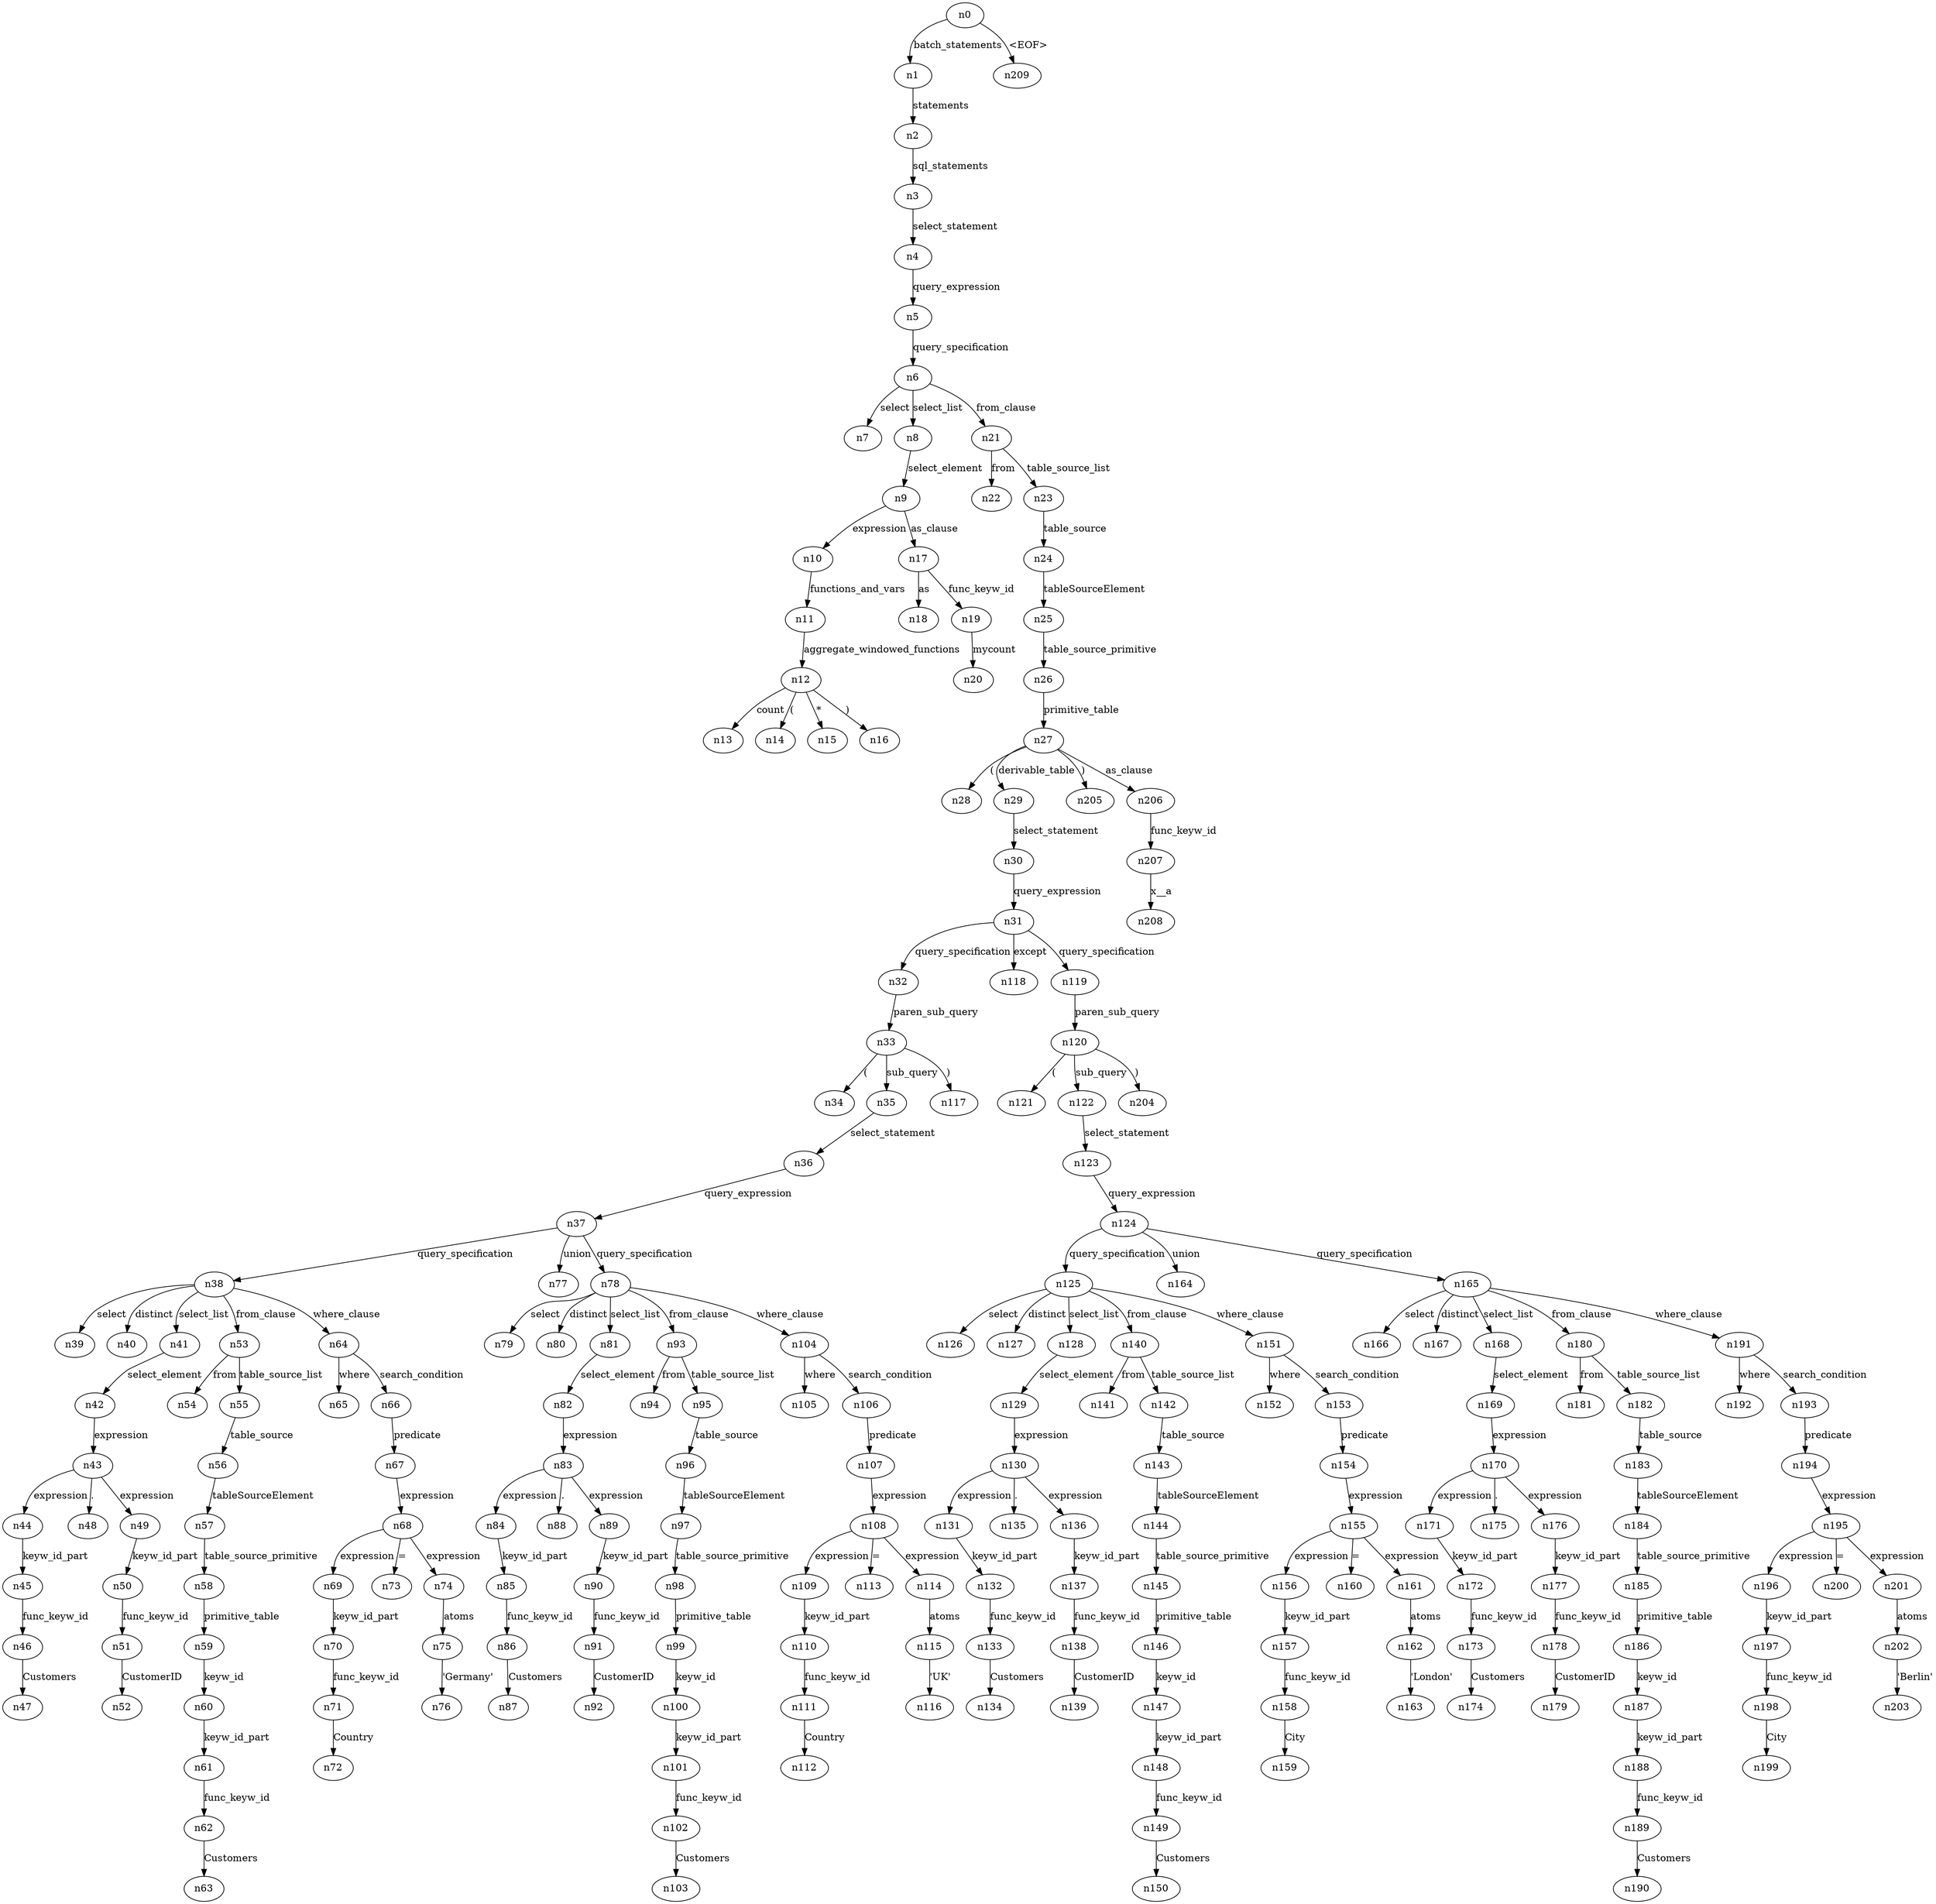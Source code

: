 digraph ParseTree {
  n0 -> n1 [label="batch_statements"];
  n1 -> n2 [label="statements"];
  n2 -> n3 [label="sql_statements"];
  n3 -> n4 [label="select_statement"];
  n4 -> n5 [label="query_expression"];
  n5 -> n6 [label="query_specification"];
  n6 -> n7 [label="select"];
  n6 -> n8 [label="select_list"];
  n8 -> n9 [label="select_element"];
  n9 -> n10 [label="expression"];
  n10 -> n11 [label="functions_and_vars"];
  n11 -> n12 [label="aggregate_windowed_functions"];
  n12 -> n13 [label="count"];
  n12 -> n14 [label="("];
  n12 -> n15 [label="*"];
  n12 -> n16 [label=")"];
  n9 -> n17 [label="as_clause"];
  n17 -> n18 [label="as"];
  n17 -> n19 [label="func_keyw_id"];
  n19 -> n20 [label="mycount"];
  n6 -> n21 [label="from_clause"];
  n21 -> n22 [label="from"];
  n21 -> n23 [label="table_source_list"];
  n23 -> n24 [label="table_source"];
  n24 -> n25 [label="tableSourceElement"];
  n25 -> n26 [label="table_source_primitive"];
  n26 -> n27 [label="primitive_table"];
  n27 -> n28 [label="("];
  n27 -> n29 [label="derivable_table"];
  n29 -> n30 [label="select_statement"];
  n30 -> n31 [label="query_expression"];
  n31 -> n32 [label="query_specification"];
  n32 -> n33 [label="paren_sub_query"];
  n33 -> n34 [label="("];
  n33 -> n35 [label="sub_query"];
  n35 -> n36 [label="select_statement"];
  n36 -> n37 [label="query_expression"];
  n37 -> n38 [label="query_specification"];
  n38 -> n39 [label="select"];
  n38 -> n40 [label="distinct"];
  n38 -> n41 [label="select_list"];
  n41 -> n42 [label="select_element"];
  n42 -> n43 [label="expression"];
  n43 -> n44 [label="expression"];
  n44 -> n45 [label="keyw_id_part"];
  n45 -> n46 [label="func_keyw_id"];
  n46 -> n47 [label="Customers"];
  n43 -> n48 [label="."];
  n43 -> n49 [label="expression"];
  n49 -> n50 [label="keyw_id_part"];
  n50 -> n51 [label="func_keyw_id"];
  n51 -> n52 [label="CustomerID"];
  n38 -> n53 [label="from_clause"];
  n53 -> n54 [label="from"];
  n53 -> n55 [label="table_source_list"];
  n55 -> n56 [label="table_source"];
  n56 -> n57 [label="tableSourceElement"];
  n57 -> n58 [label="table_source_primitive"];
  n58 -> n59 [label="primitive_table"];
  n59 -> n60 [label="keyw_id"];
  n60 -> n61 [label="keyw_id_part"];
  n61 -> n62 [label="func_keyw_id"];
  n62 -> n63 [label="Customers"];
  n38 -> n64 [label="where_clause"];
  n64 -> n65 [label="where"];
  n64 -> n66 [label="search_condition"];
  n66 -> n67 [label="predicate"];
  n67 -> n68 [label="expression"];
  n68 -> n69 [label="expression"];
  n69 -> n70 [label="keyw_id_part"];
  n70 -> n71 [label="func_keyw_id"];
  n71 -> n72 [label="Country"];
  n68 -> n73 [label="="];
  n68 -> n74 [label="expression"];
  n74 -> n75 [label="atoms"];
  n75 -> n76 [label="'Germany'"];
  n37 -> n77 [label="union"];
  n37 -> n78 [label="query_specification"];
  n78 -> n79 [label="select"];
  n78 -> n80 [label="distinct"];
  n78 -> n81 [label="select_list"];
  n81 -> n82 [label="select_element"];
  n82 -> n83 [label="expression"];
  n83 -> n84 [label="expression"];
  n84 -> n85 [label="keyw_id_part"];
  n85 -> n86 [label="func_keyw_id"];
  n86 -> n87 [label="Customers"];
  n83 -> n88 [label="."];
  n83 -> n89 [label="expression"];
  n89 -> n90 [label="keyw_id_part"];
  n90 -> n91 [label="func_keyw_id"];
  n91 -> n92 [label="CustomerID"];
  n78 -> n93 [label="from_clause"];
  n93 -> n94 [label="from"];
  n93 -> n95 [label="table_source_list"];
  n95 -> n96 [label="table_source"];
  n96 -> n97 [label="tableSourceElement"];
  n97 -> n98 [label="table_source_primitive"];
  n98 -> n99 [label="primitive_table"];
  n99 -> n100 [label="keyw_id"];
  n100 -> n101 [label="keyw_id_part"];
  n101 -> n102 [label="func_keyw_id"];
  n102 -> n103 [label="Customers"];
  n78 -> n104 [label="where_clause"];
  n104 -> n105 [label="where"];
  n104 -> n106 [label="search_condition"];
  n106 -> n107 [label="predicate"];
  n107 -> n108 [label="expression"];
  n108 -> n109 [label="expression"];
  n109 -> n110 [label="keyw_id_part"];
  n110 -> n111 [label="func_keyw_id"];
  n111 -> n112 [label="Country"];
  n108 -> n113 [label="="];
  n108 -> n114 [label="expression"];
  n114 -> n115 [label="atoms"];
  n115 -> n116 [label="'UK'"];
  n33 -> n117 [label=")"];
  n31 -> n118 [label="except"];
  n31 -> n119 [label="query_specification"];
  n119 -> n120 [label="paren_sub_query"];
  n120 -> n121 [label="("];
  n120 -> n122 [label="sub_query"];
  n122 -> n123 [label="select_statement"];
  n123 -> n124 [label="query_expression"];
  n124 -> n125 [label="query_specification"];
  n125 -> n126 [label="select"];
  n125 -> n127 [label="distinct"];
  n125 -> n128 [label="select_list"];
  n128 -> n129 [label="select_element"];
  n129 -> n130 [label="expression"];
  n130 -> n131 [label="expression"];
  n131 -> n132 [label="keyw_id_part"];
  n132 -> n133 [label="func_keyw_id"];
  n133 -> n134 [label="Customers"];
  n130 -> n135 [label="."];
  n130 -> n136 [label="expression"];
  n136 -> n137 [label="keyw_id_part"];
  n137 -> n138 [label="func_keyw_id"];
  n138 -> n139 [label="CustomerID"];
  n125 -> n140 [label="from_clause"];
  n140 -> n141 [label="from"];
  n140 -> n142 [label="table_source_list"];
  n142 -> n143 [label="table_source"];
  n143 -> n144 [label="tableSourceElement"];
  n144 -> n145 [label="table_source_primitive"];
  n145 -> n146 [label="primitive_table"];
  n146 -> n147 [label="keyw_id"];
  n147 -> n148 [label="keyw_id_part"];
  n148 -> n149 [label="func_keyw_id"];
  n149 -> n150 [label="Customers"];
  n125 -> n151 [label="where_clause"];
  n151 -> n152 [label="where"];
  n151 -> n153 [label="search_condition"];
  n153 -> n154 [label="predicate"];
  n154 -> n155 [label="expression"];
  n155 -> n156 [label="expression"];
  n156 -> n157 [label="keyw_id_part"];
  n157 -> n158 [label="func_keyw_id"];
  n158 -> n159 [label="City"];
  n155 -> n160 [label="="];
  n155 -> n161 [label="expression"];
  n161 -> n162 [label="atoms"];
  n162 -> n163 [label="'London'"];
  n124 -> n164 [label="union"];
  n124 -> n165 [label="query_specification"];
  n165 -> n166 [label="select"];
  n165 -> n167 [label="distinct"];
  n165 -> n168 [label="select_list"];
  n168 -> n169 [label="select_element"];
  n169 -> n170 [label="expression"];
  n170 -> n171 [label="expression"];
  n171 -> n172 [label="keyw_id_part"];
  n172 -> n173 [label="func_keyw_id"];
  n173 -> n174 [label="Customers"];
  n170 -> n175 [label="."];
  n170 -> n176 [label="expression"];
  n176 -> n177 [label="keyw_id_part"];
  n177 -> n178 [label="func_keyw_id"];
  n178 -> n179 [label="CustomerID"];
  n165 -> n180 [label="from_clause"];
  n180 -> n181 [label="from"];
  n180 -> n182 [label="table_source_list"];
  n182 -> n183 [label="table_source"];
  n183 -> n184 [label="tableSourceElement"];
  n184 -> n185 [label="table_source_primitive"];
  n185 -> n186 [label="primitive_table"];
  n186 -> n187 [label="keyw_id"];
  n187 -> n188 [label="keyw_id_part"];
  n188 -> n189 [label="func_keyw_id"];
  n189 -> n190 [label="Customers"];
  n165 -> n191 [label="where_clause"];
  n191 -> n192 [label="where"];
  n191 -> n193 [label="search_condition"];
  n193 -> n194 [label="predicate"];
  n194 -> n195 [label="expression"];
  n195 -> n196 [label="expression"];
  n196 -> n197 [label="keyw_id_part"];
  n197 -> n198 [label="func_keyw_id"];
  n198 -> n199 [label="City"];
  n195 -> n200 [label="="];
  n195 -> n201 [label="expression"];
  n201 -> n202 [label="atoms"];
  n202 -> n203 [label="'Berlin'"];
  n120 -> n204 [label=")"];
  n27 -> n205 [label=")"];
  n27 -> n206 [label="as_clause"];
  n206 -> n207 [label="func_keyw_id"];
  n207 -> n208 [label="x__a"];
  n0 -> n209 [label="<EOF>"];
}